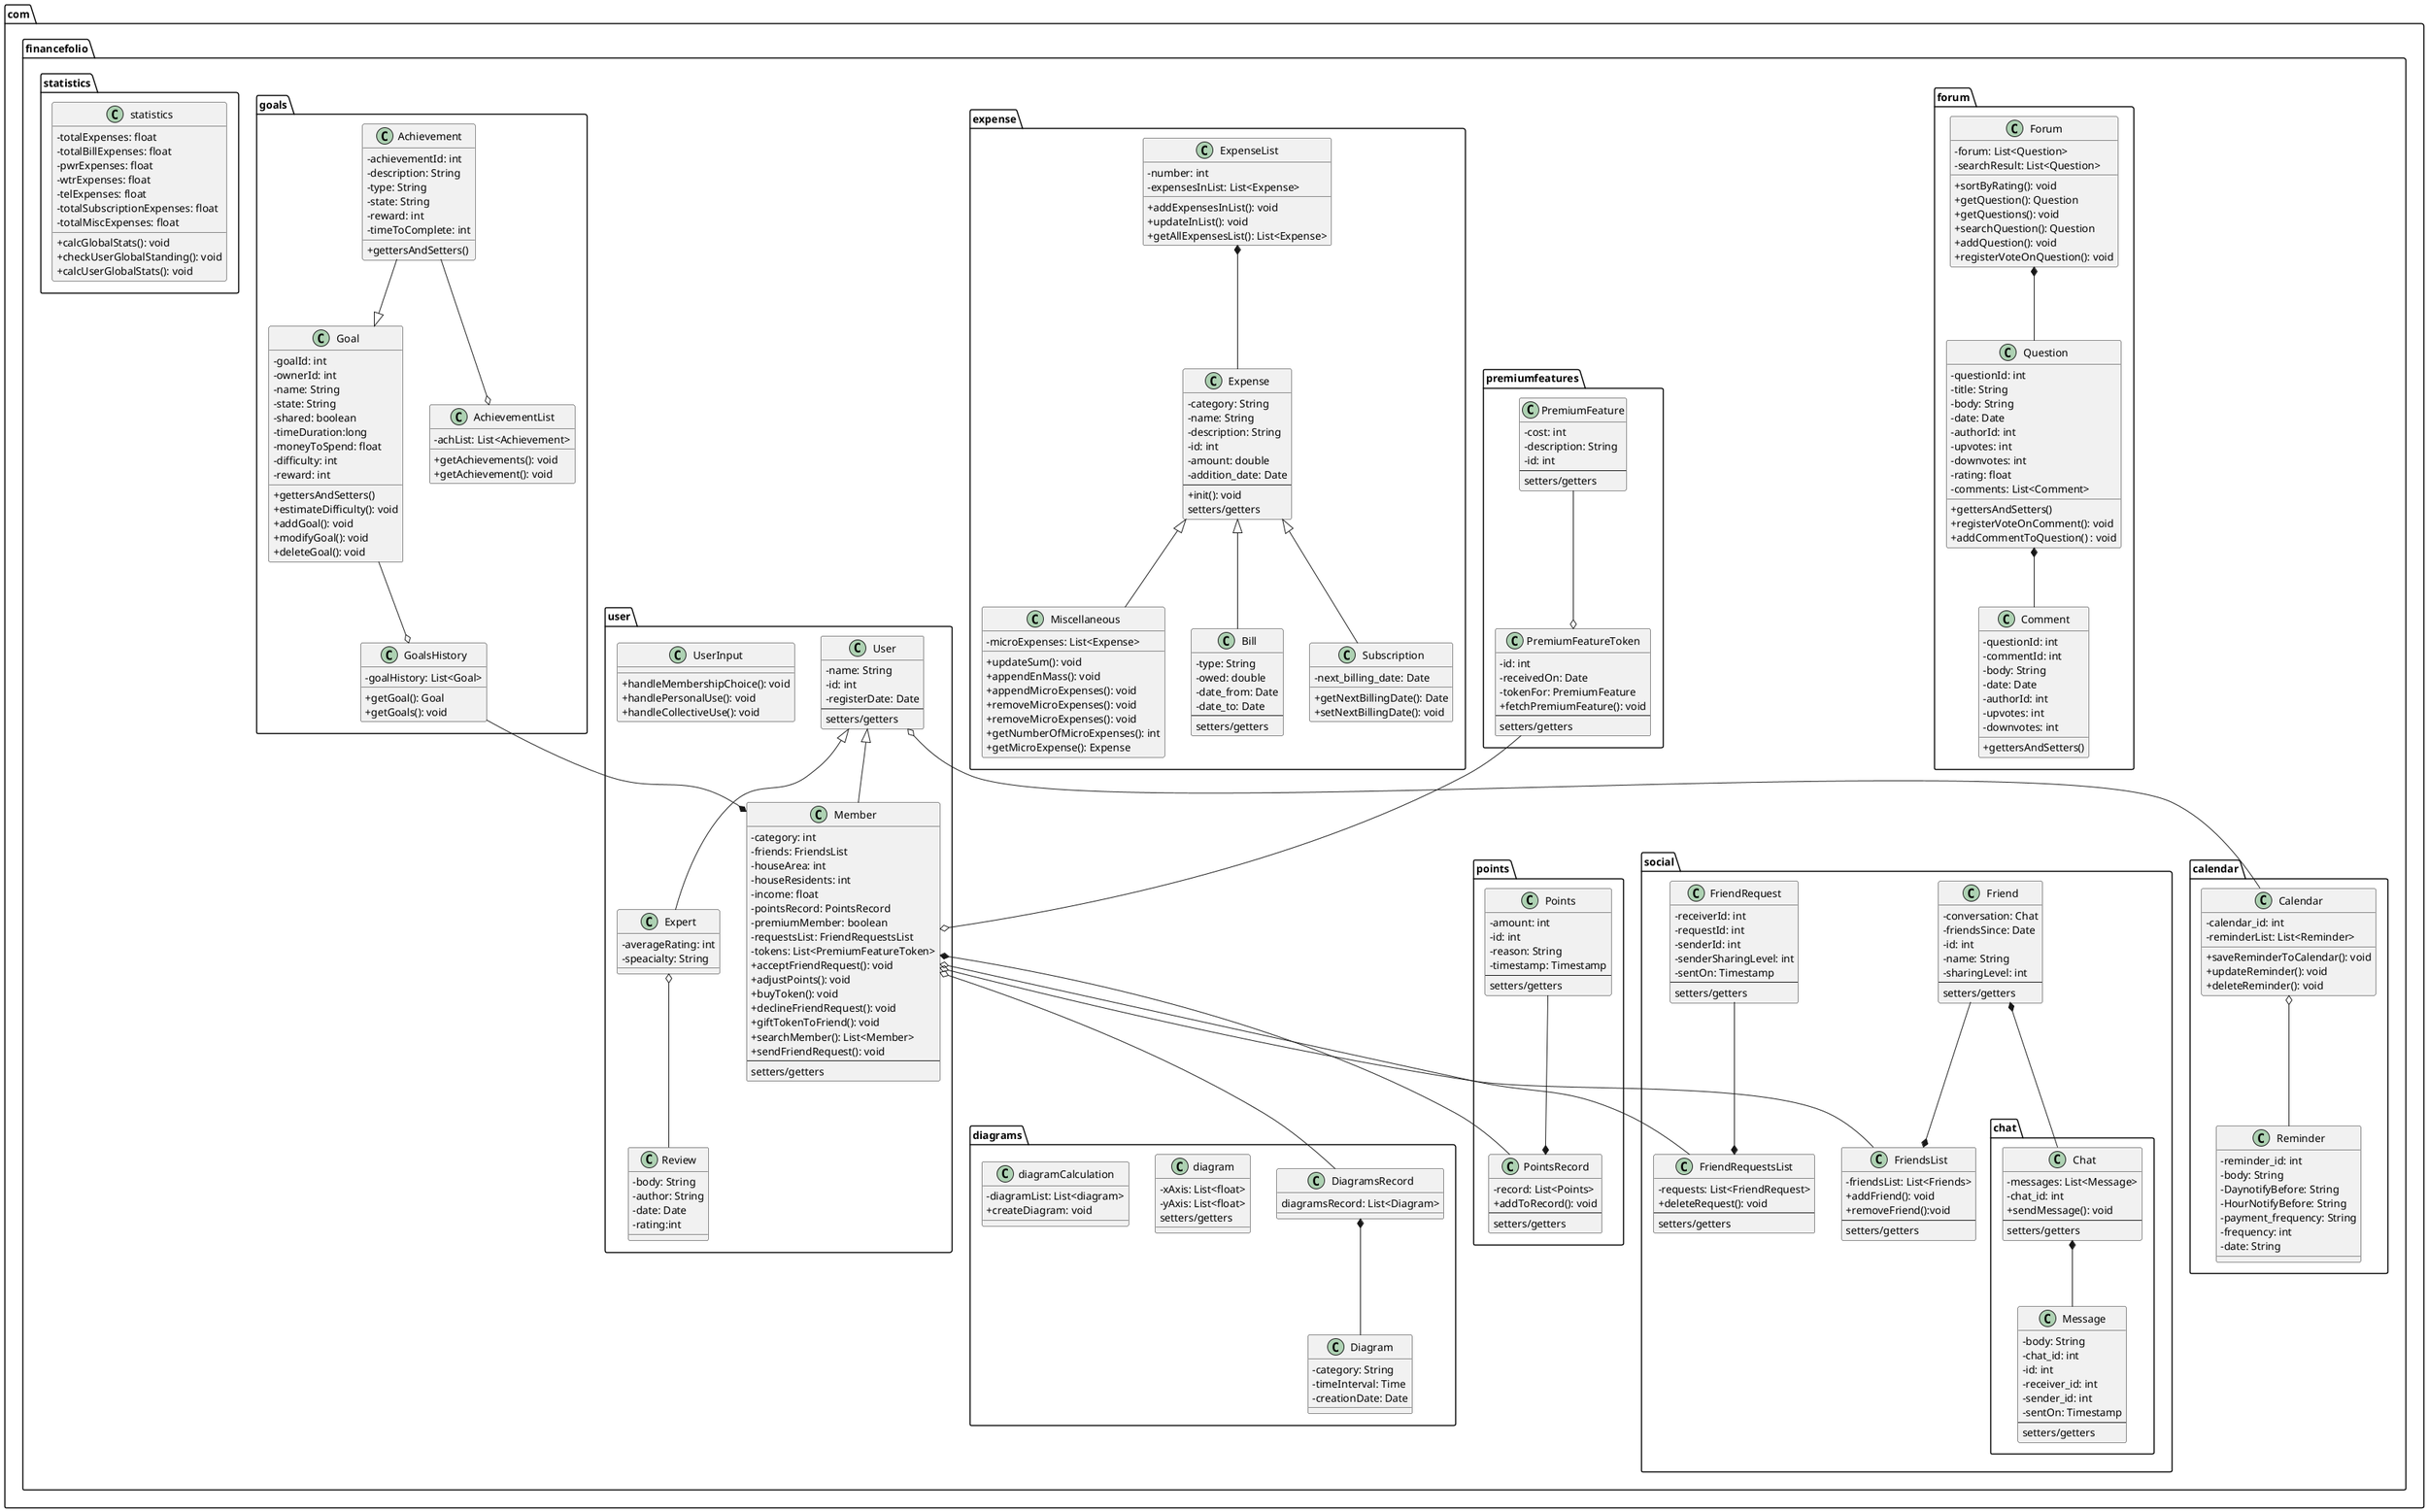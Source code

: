 @startuml Class Diagram
skinparam classAttributeIconSize 0
' package Declarations
package com.financefolio.forum{ 
    class Forum {
     -forum: List<Question>
     -searchResult: List<Question>
     +sortByRating(): void
     +getQuestion(): Question
     +getQuestions(): void 
     +searchQuestion(): Question
     +addQuestion(): void
     +registerVoteOnQuestion(): void
    }

    class Question{
        -questionId: int
        -title: String
        -body: String
        -date: Date
        -authorId: int
        -upvotes: int
        -downvotes: int
        -rating: float
        -comments: List<Comment>
        +gettersAndSetters()
        +registerVoteOnComment(): void
        +addCommentToQuestion() : void
    }

    class Comment{
        -questionId: int
        -commentId: int
        -body: String
        -date: Date
        -authorId: int
        -upvotes: int
        -downvotes: int
        +gettersAndSetters()
    }
}

package com.financefolio.calendar{ 
    class Calendar{
        -calendar_id: int
        -reminderList: List<Reminder>
        +saveReminderToCalendar(): void
        +updateReminder(): void
        +deleteReminder(): void
    }

    class Reminder{
        -reminder_id: int
        -body: String
        -DaynotifyBefore: String
        -HourNotifyBefore: String
        -payment_frequency: String
        -frequency: int
        -date: String
    }
}

package com.financefolio.user{
    class User{
        -name: String
        -id: int
        -registerDate: Date
        --
        setters/getters
    }

    class UserInput{
        +handleMembershipChoice(): void
        +handlePersonalUse(): void
        +handleCollectiveUse(): void
    }


    class Expert{
        -averageRating: int
        -speacialty: String
    }

    class Member{
        -category: int
        -friends: FriendsList
        -houseArea: int
        -houseResidents: int
        -income: float
        -pointsRecord: PointsRecord
        -premiumMember: boolean
        -requestsList: FriendRequestsList
        -tokens: List<PremiumFeatureToken>
        +acceptFriendRequest(): void
        +adjustPoints(): void
        +buyToken(): void
        +declineFriendRequest(): void
        +giftTokenToFriend(): void
        +searchMember(): List<Member>
        +sendFriendRequest(): void
        --
        setters/getters
    }

    class Review{
        -body: String
        -author: String
        -date: Date
        -rating:int
    }
}

package com.financefolio.premiumfeatures{
    class PremiumFeature{
        -cost: int
        -description: String
        -id: int
        --
        setters/getters
    }

    class PremiumFeatureToken{
        -id: int
        -receivedOn: Date
        -tokenFor: PremiumFeature
        +fetchPremiumFeature(): void
        --
        setters/getters
    }
}
' premiumfeatures package relations
PremiumFeature --o PremiumFeatureToken
PremiumFeatureToken --o Member

package com.financefolio.points{ 
    class PointsRecord{
        -record: List<Points>
        +addToRecord(): void
        --
        setters/getters
    }
    class Points{
        -amount: int
        -id: int
        -reason: String
        -timestamp: Timestamp
        --
        setters/getters
    }
}
' points package relations
Points --* PointsRecord
Member *-- PointsRecord

package com.financefolio.social{ 
    package com.financefolio.social.chat{ 
        class Chat{
            -messages: List<Message>
            -chat_id: int
            +sendMessage(): void
            --
            setters/getters
        }

        class Message{
            -body: String
            -chat_id: int
            -id: int
            -receiver_id: int
            -sender_id: int
            -sentOn: Timestamp
            --
            setters/getters
        }
    }
    ' chat package relations
    Chat *-- Message
    Friend *-- Chat

    class FriendRequest{
        -receiverId: int
        -requestId: int
        -senderId: int
        -senderSharingLevel: int
        -sentOn: Timestamp
        --
        setters/getters
    }
    class FriendRequestsList{
        -requests: List<FriendRequest>
        +deleteRequest(): void
        --
        setters/getters
    }
    class FriendsList{
        -friendsList: List<Friends>
        +addFriend(): void
        +removeFriend():void
        --
        setters/getters
    }
    class Friend{
        -conversation: Chat
        -friendsSince: Date
        -id: int
        -name: String
        -sharingLevel: int
        --
        setters/getters
    }
}
'social  package relations
Friend --* FriendsList
FriendRequest --* FriendRequestsList
Member o--FriendRequestsList
Member o--FriendsList

package com.financefolio.diagrams{
    class DiagramsRecord{
        diagramsRecord: List<Diagram>
    }
    
    class Diagram{
        -category: String
        -timeInterval: Time
        -creationDate: Date
    }
}

package com.financefolio.expense{
    class Expense{
        ' -name: String'
        -category: String
        -name: String
        -description: String
        -id: int
        -amount: double
        -addition_date: Date
        --
        +init(): void
        setters/getters 
    }

    class Subscription{
        -next_billing_date: Date
        +getNextBillingDate(): Date
        +setNextBillingDate(): void
    }

    class Miscellaneous{
        -microExpenses: List<Expense>
        +updateSum(): void
        +appendEnMass(): void
        +appendMicroExpenses(): void
        +removeMicroExpenses(): void
        +removeMicroExpenses(): void
        +getNumberOfMicroExpenses(): int
        +getMicroExpense(): Expense



    }

    
    class Bill{
        -type: String
        -owed: double
        -date_from: Date
        -date_to: Date
        --
        setters/getters
    }

    class ExpenseList{
        -number: int
        -expensesInList: List<Expense>
        +addExpensesInList(): void
        +updateInList(): void
        +getAllExpensesList(): List<Expense>
    }
}

package com.financefolio.goals{
    class Goal{
        -goalId: int
        -ownerId: int
        -name: String
        -state: String
        -shared: boolean
        -timeDuration:long
        -moneyToSpend: float
        -difficulty: int
        -reward: int
        +gettersAndSetters()
        +estimateDifficulty(): void
        +addGoal(): void
        +modifyGoal(): void
        +deleteGoal(): void       
    }

    class GoalsHistory{ 
        -goalHistory: List<Goal>
        +getGoal(): Goal
        +getGoals(): void
    }

    class Achievement{
        -achievementId: int
        -description: String
        -type: String
        -state: String
        -reward: int
        -timeToComplete: int
        +gettersAndSetters()

    }

    class AchievementList{ 
        -achList: List<Achievement>
        +getAchievements(): void
        +getAchievement(): void
    }
}

package com.financefolio.statistics
{
    class statistics
    {
        -totalExpenses: float
        -totalBillExpenses: float
        -pwrExpenses: float
        -wtrExpenses: float
        -telExpenses: float
        -totalSubscriptionExpenses: float
        -totalMiscExpenses: float
        +calcGlobalStats(): void
        +checkUserGlobalStanding(): void
        +calcUserGlobalStats(): void
    }
}

package com.financefolio.diagrams
{
    class diagram
    {
        -xAxis: List<float>
        -yAxis: List<float>
        setters/getters                                           
    }
    class diagramCalculation
    {
        -diagramList: List<diagram>
        +createDiagram: void

    }
}


' forum package relations
Forum *-- Question
Question *-- Comment

' calendar package relations
Calendar o-- Reminder
User o-- Calendar

' user package relations
User <|-- Member
User <|-- Expert
'User o-- UserInput
Expert o-- Review

'diagrams package relations 
DiagramsRecord *-- Diagram
Member o-- DiagramsRecord

'goals package relations
GoalsHistory --* Member
Goal --o GoalsHistory
Achievement --o AchievementList
Achievement --|> Goal

'expense package relations
Expense <|-- Miscellaneous
Expense <|-- Bill
Expense <|-- Subscription
ExpenseList *-- Expense

newpage

package com.financefolio.dao{
    interface DAO{
        +get(): Optional <T>
        +getAll(): Optinal <List<T>> 
        +save(): void
        +update(): void
        +delete(): void
    }
    class MemberDAO{
        -db_url: String
        -password: String
        -usrname: String
        +connect(): Connection
        +get(): Optional <Member>
        +getAll(): Optinal <List<Member>> 
        +save(): void
        +update(): void
        +delete(): void
    }
    class MessageDAO{
        -db_url: String
        -password: String
        -usrname: String
        +connect(): Connection
        +get(): Optional <Message>
        +getAll(): Optinal <List<Message>> 
        +save(): void
        +update(): void
        +delete(): void
    }

    class FriendRequestDAO{
        -db_url: String
        -password: String
        -usrname: String
        +connect(): Connection
        +get(): Optional <FriendRequest>
        +getAll(): Optinal <List<FriendRequest>> 
        +save(): void
        +update(): void
        +delete(): void
    }

    class FriendDAO{
        -db_url: String
        -password: String
        -usrname: String
        +connect(): Connection
        +get(): Optional <Friend>
        +getAll(): Optinal <List<Friend>> 
        +save(): void
        +update(): void
        +delete(): void
    }
    class QuestionDAO{
        -db_url: String
        -password: String
        -usrname: String
        +connect(): Connection
        +get(): Optional <Question>
        +getAll(): Optinal <List<Question>> 
        +save(): void
        +update(): void
        +delete(): void
    }
    
    class CommentDAO{
        -db_url: String
        -password: String
        -usrname: String
        +connect(): Connection
        +get(): Optional <Comment>
        +getAll(): Optinal <List<Comment>> 
        +save(): void
        +update(): void
        +delete(): void
    }
    
    class PointsDAO{
        -db_url: String
        -password: String
        -usrname: String
        +connect(): Connection
        +get(): Optional <Points>
        +getAll(): Optinal <List<Points>> 
        +save(): void
        +update(): void
        +delete(): void
    }

    class PremiumFeatureTokenDAO{
        -db_url: String
        -password: String
        -usrname: String
        +connect(): Connection
        +get(): Optional <PremiumFeatureToken>
        +getAll(): Optinal <List<PremiumFeatureToken>> 
        +save(): void
        +update(): void
        +delete(): void
    }

    class PremiumFeatureDAO{
        -db_url: String
        -password: String
        -usrname: String
        +connect(): Connection
        +get(): Optional <PremiumFeature>
        +getAll(): Optional <List<PremiumFeature>> 
        +save(): void
        +update(): void
        +delete(): void
    }

    class ExpenseDAO{
        -db_url: String 
        -username: String
        -password: String
        +connect(): Connection
        +get(): Optional<Expense>
        +getAll(): Optional<List<Expense>>
        +save():void
        +update(): void
        +delete(): void

    }

    class GoalDAO{
        -db_url: String
        -usrname: String
        -password: String
        +connect(): Connection
        +get(): Optional <Goal>
        +getAll(): Optinal <List<Goal>> 
        +save(): void
        +update(): void
        +delete(): void
    }

    class AchievementDAO{
        -db_url: String
        -usrname: String
        -password: String
        +connect(): Connection
        +get(): Optional <Achievement>
        +getAll(): Optinal <List<Achievement>> 
        +save(): void
        +update(): void
        +delete(): void
    }

    class ReminderDAO{} 
}
'dao package relations
DAO <|.. QuestionDAO
DAO <|.. CommentDAO
DAO <|.. ExpenseDAO
DAO <|.. AchievementDAO
DAO <|.. GoalDAO
DAO <|.. ReminderDAO
DAO <|.. MessageDAO
DAO <|.. MemberDAO
DAO <|.. FriendDAO
DAO <|.. FriendRequestDAO
DAO <|.. PointsDAO
DAO <|.. PremiumFeatureDAO
DAO <|.. PremiumFeatureTokenDAO
' notes
@enduml